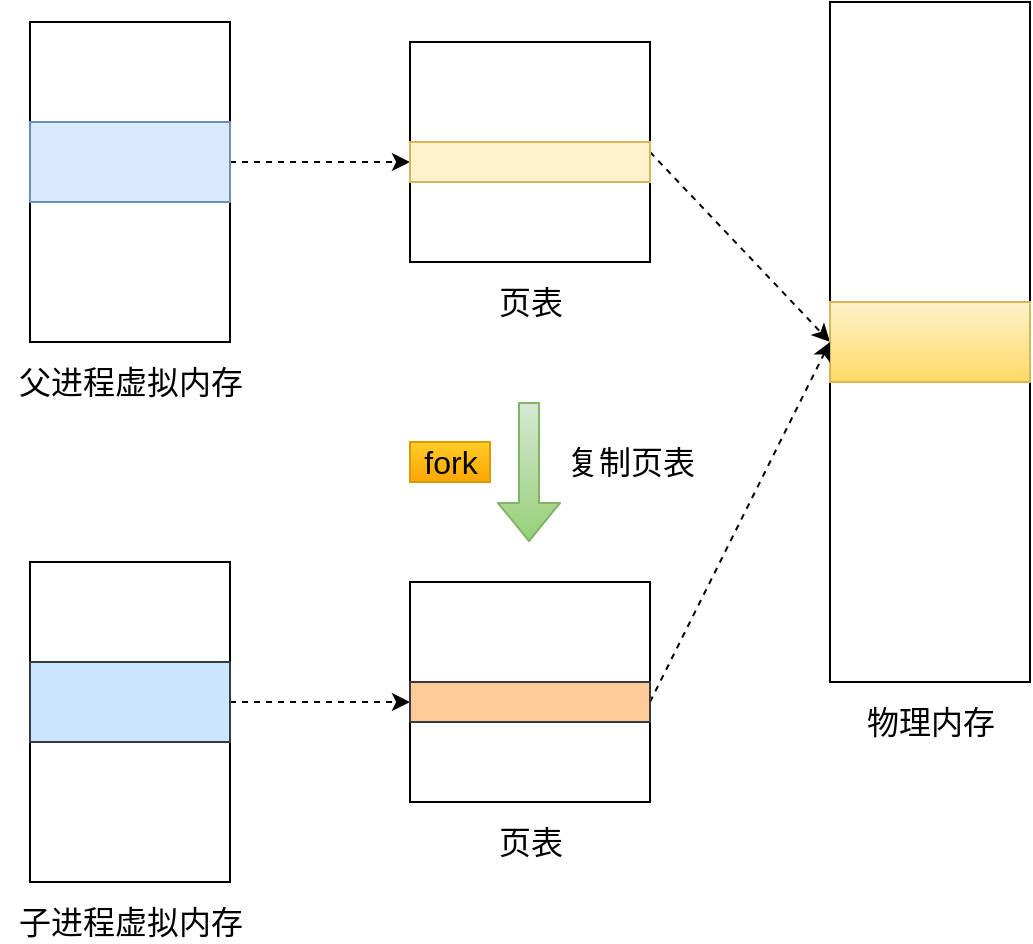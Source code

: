 <mxfile version="14.6.11" type="github">
  <diagram id="toY-e3uTFDZVHp-Q8oSq" name="第 1 页">
    <mxGraphModel dx="946" dy="558" grid="1" gridSize="10" guides="1" tooltips="1" connect="1" arrows="1" fold="1" page="1" pageScale="1" pageWidth="827" pageHeight="1169" math="0" shadow="0">
      <root>
        <mxCell id="0" />
        <mxCell id="1" parent="0" />
        <mxCell id="X9gvBJ-JtvGbwsnBoQqe-10" value="" style="rounded=0;whiteSpace=wrap;html=1;fontSize=16;" vertex="1" parent="1">
          <mxGeometry x="330" y="200" width="120" height="110" as="geometry" />
        </mxCell>
        <mxCell id="X9gvBJ-JtvGbwsnBoQqe-1" value="" style="rounded=0;whiteSpace=wrap;html=1;fontSize=16;" vertex="1" parent="1">
          <mxGeometry x="140" y="190" width="100" height="160" as="geometry" />
        </mxCell>
        <mxCell id="X9gvBJ-JtvGbwsnBoQqe-11" style="rounded=0;orthogonalLoop=1;jettySize=auto;html=1;entryX=0;entryY=0.5;entryDx=0;entryDy=0;dashed=1;fontSize=16;" edge="1" parent="1" source="X9gvBJ-JtvGbwsnBoQqe-2" target="X9gvBJ-JtvGbwsnBoQqe-8">
          <mxGeometry relative="1" as="geometry" />
        </mxCell>
        <mxCell id="X9gvBJ-JtvGbwsnBoQqe-2" value="" style="rounded=0;whiteSpace=wrap;html=1;fontSize=16;strokeColor=#6c8ebf;fillColor=#dae8fc;" vertex="1" parent="1">
          <mxGeometry x="140" y="240" width="100" height="40" as="geometry" />
        </mxCell>
        <mxCell id="X9gvBJ-JtvGbwsnBoQqe-3" value="父进程虚拟内存" style="text;html=1;align=center;verticalAlign=middle;resizable=0;points=[];autosize=1;strokeColor=none;fontSize=16;" vertex="1" parent="1">
          <mxGeometry x="125" y="360" width="130" height="20" as="geometry" />
        </mxCell>
        <mxCell id="X9gvBJ-JtvGbwsnBoQqe-5" value="页表" style="text;html=1;align=center;verticalAlign=middle;resizable=0;points=[];autosize=1;strokeColor=none;fontSize=16;" vertex="1" parent="1">
          <mxGeometry x="365" y="320" width="50" height="20" as="geometry" />
        </mxCell>
        <mxCell id="X9gvBJ-JtvGbwsnBoQqe-15" style="rounded=0;orthogonalLoop=1;jettySize=auto;html=1;entryX=0;entryY=0.5;entryDx=0;entryDy=0;exitX=1;exitY=0.25;exitDx=0;exitDy=0;dashed=1;fontSize=16;" edge="1" parent="1" source="X9gvBJ-JtvGbwsnBoQqe-8" target="X9gvBJ-JtvGbwsnBoQqe-13">
          <mxGeometry relative="1" as="geometry" />
        </mxCell>
        <mxCell id="X9gvBJ-JtvGbwsnBoQqe-8" value="" style="rounded=0;whiteSpace=wrap;html=1;fontSize=16;fillColor=#fff2cc;strokeColor=#d6b656;" vertex="1" parent="1">
          <mxGeometry x="330" y="250" width="120" height="20" as="geometry" />
        </mxCell>
        <mxCell id="X9gvBJ-JtvGbwsnBoQqe-12" value="" style="rounded=0;whiteSpace=wrap;html=1;fontSize=16;" vertex="1" parent="1">
          <mxGeometry x="540" y="180" width="100" height="340" as="geometry" />
        </mxCell>
        <mxCell id="X9gvBJ-JtvGbwsnBoQqe-13" value="" style="rounded=0;whiteSpace=wrap;html=1;fontSize=16;fillColor=#fff2cc;strokeColor=#d6b656;gradientColor=#ffd966;" vertex="1" parent="1">
          <mxGeometry x="540" y="330" width="100" height="40" as="geometry" />
        </mxCell>
        <mxCell id="X9gvBJ-JtvGbwsnBoQqe-14" value="物理内存" style="text;html=1;align=center;verticalAlign=middle;resizable=0;points=[];autosize=1;strokeColor=none;fontSize=16;" vertex="1" parent="1">
          <mxGeometry x="550" y="530" width="80" height="20" as="geometry" />
        </mxCell>
        <mxCell id="X9gvBJ-JtvGbwsnBoQqe-17" value="" style="shape=flexArrow;endArrow=classic;html=1;fontSize=16;gradientColor=#97d077;fillColor=#d5e8d4;strokeColor=#82b366;" edge="1" parent="1">
          <mxGeometry width="50" height="50" relative="1" as="geometry">
            <mxPoint x="389.5" y="380" as="sourcePoint" />
            <mxPoint x="389.5" y="450" as="targetPoint" />
          </mxGeometry>
        </mxCell>
        <mxCell id="X9gvBJ-JtvGbwsnBoQqe-18" value="fork" style="text;html=1;align=center;verticalAlign=middle;resizable=0;points=[];autosize=1;strokeColor=#d79b00;fontSize=16;gradientColor=#ffa500;fillColor=#ffcd28;" vertex="1" parent="1">
          <mxGeometry x="330" y="400" width="40" height="20" as="geometry" />
        </mxCell>
        <mxCell id="X9gvBJ-JtvGbwsnBoQqe-19" value="" style="rounded=0;whiteSpace=wrap;html=1;fontSize=16;" vertex="1" parent="1">
          <mxGeometry x="330" y="470" width="120" height="110" as="geometry" />
        </mxCell>
        <mxCell id="X9gvBJ-JtvGbwsnBoQqe-20" value="" style="rounded=0;whiteSpace=wrap;html=1;fontSize=16;" vertex="1" parent="1">
          <mxGeometry x="140" y="460" width="100" height="160" as="geometry" />
        </mxCell>
        <mxCell id="X9gvBJ-JtvGbwsnBoQqe-21" style="rounded=0;orthogonalLoop=1;jettySize=auto;html=1;entryX=0;entryY=0.5;entryDx=0;entryDy=0;dashed=1;fontSize=16;" edge="1" parent="1" source="X9gvBJ-JtvGbwsnBoQqe-22" target="X9gvBJ-JtvGbwsnBoQqe-25">
          <mxGeometry relative="1" as="geometry" />
        </mxCell>
        <mxCell id="X9gvBJ-JtvGbwsnBoQqe-22" value="" style="rounded=0;whiteSpace=wrap;html=1;fontSize=16;strokeColor=#36393d;fillColor=#cce5ff;" vertex="1" parent="1">
          <mxGeometry x="140" y="510" width="100" height="40" as="geometry" />
        </mxCell>
        <mxCell id="X9gvBJ-JtvGbwsnBoQqe-23" value="子进程虚拟内存" style="text;html=1;align=center;verticalAlign=middle;resizable=0;points=[];autosize=1;strokeColor=none;fontSize=16;" vertex="1" parent="1">
          <mxGeometry x="125" y="630" width="130" height="20" as="geometry" />
        </mxCell>
        <mxCell id="X9gvBJ-JtvGbwsnBoQqe-24" value="页表" style="text;html=1;align=center;verticalAlign=middle;resizable=0;points=[];autosize=1;strokeColor=none;fontSize=16;" vertex="1" parent="1">
          <mxGeometry x="365" y="590" width="50" height="20" as="geometry" />
        </mxCell>
        <mxCell id="X9gvBJ-JtvGbwsnBoQqe-26" style="edgeStyle=none;rounded=0;orthogonalLoop=1;jettySize=auto;html=1;entryX=0;entryY=0.5;entryDx=0;entryDy=0;exitX=1;exitY=0.5;exitDx=0;exitDy=0;dashed=1;fontSize=16;" edge="1" parent="1" source="X9gvBJ-JtvGbwsnBoQqe-25" target="X9gvBJ-JtvGbwsnBoQqe-13">
          <mxGeometry relative="1" as="geometry" />
        </mxCell>
        <mxCell id="X9gvBJ-JtvGbwsnBoQqe-25" value="" style="rounded=0;whiteSpace=wrap;html=1;fontSize=16;fillColor=#ffcc99;strokeColor=#36393d;" vertex="1" parent="1">
          <mxGeometry x="330" y="520" width="120" height="20" as="geometry" />
        </mxCell>
        <mxCell id="X9gvBJ-JtvGbwsnBoQqe-27" value="复制页表" style="text;html=1;align=center;verticalAlign=middle;resizable=0;points=[];autosize=1;strokeColor=none;fontSize=16;" vertex="1" parent="1">
          <mxGeometry x="400" y="400" width="80" height="20" as="geometry" />
        </mxCell>
      </root>
    </mxGraphModel>
  </diagram>
</mxfile>
